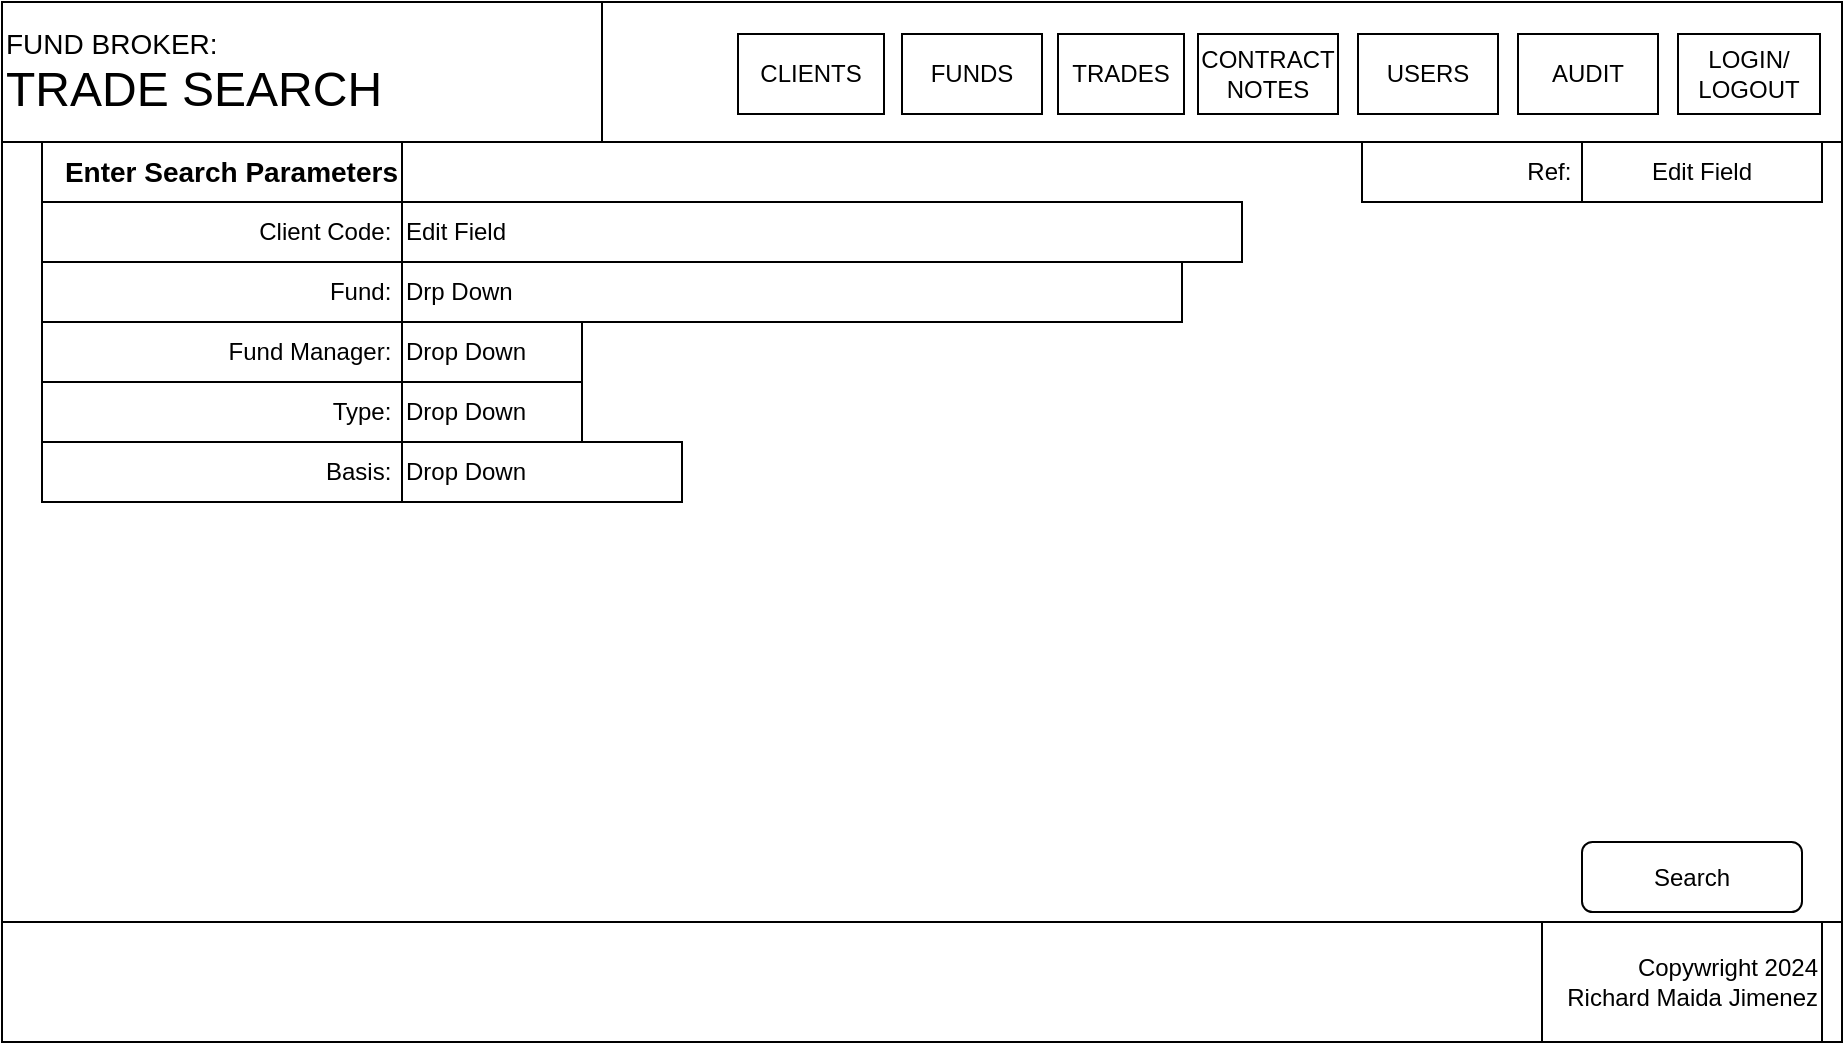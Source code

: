 <mxfile version="25.0.1">
  <diagram name="Page-1" id="ACE_YkRk9gRsmOF9oO3W">
    <mxGraphModel dx="1420" dy="950" grid="1" gridSize="10" guides="1" tooltips="1" connect="1" arrows="1" fold="1" page="1" pageScale="1" pageWidth="1100" pageHeight="850" math="0" shadow="0">
      <root>
        <mxCell id="0" />
        <mxCell id="1" parent="0" />
        <mxCell id="u0GYLq39sxuuFqXlyobT-2" value="&lt;span style=&quot;color: rgba(0, 0, 0, 0); font-family: monospace; font-size: 0px; text-align: start; text-wrap: nowrap;&quot;&gt;%3CmxGraphModel%3E%3Croot%3E%3CmxCell%20id%3D%220%22%2F%3E%3CmxCell%20id%3D%221%22%20parent%3D%220%22%2F%3E%3CmxCell%20id%3D%222%22%20value%3D%22Edit%20Field%22%20style%3D%22rounded%3D0%3BwhiteSpace%3Dwrap%3Bhtml%3D1%3Balign%3Dleft%3B%22%20vertex%3D%221%22%20parent%3D%221%22%3E%3CmxGeometry%20x%3D%22280%22%20y%3D%22210%22%20width%3D%22390%22%20height%3D%2230%22%20as%3D%22geometry%22%2F%3E%3C%2FmxCell%3E%3C%2Froot%3E%3C%2FmxGraphModel%3E&lt;/span&gt;" style="rounded=0;whiteSpace=wrap;html=1;" parent="1" vertex="1">
          <mxGeometry x="80" y="80" width="920" height="520" as="geometry" />
        </mxCell>
        <mxCell id="u0GYLq39sxuuFqXlyobT-3" value="" style="rounded=0;whiteSpace=wrap;html=1;align=left;" parent="1" vertex="1">
          <mxGeometry x="80" y="80" width="920" height="70" as="geometry" />
        </mxCell>
        <mxCell id="u0GYLq39sxuuFqXlyobT-8" value="" style="rounded=0;whiteSpace=wrap;html=1;align=right;" parent="1" vertex="1">
          <mxGeometry x="80" y="540" width="920" height="60" as="geometry" />
        </mxCell>
        <mxCell id="u0GYLq39sxuuFqXlyobT-9" value="&lt;span style=&quot;&quot;&gt;Copywright 2024&lt;/span&gt;&lt;div style=&quot;&quot;&gt;&amp;nbsp;Richard Maida Jimenez&lt;/div&gt;" style="rounded=0;whiteSpace=wrap;html=1;align=right;" parent="1" vertex="1">
          <mxGeometry x="850" y="540" width="140" height="60" as="geometry" />
        </mxCell>
        <mxCell id="u0GYLq39sxuuFqXlyobT-13" value="&lt;font style=&quot;font-size: 14px;&quot;&gt;FUND BROKER:&lt;/font&gt;&lt;div&gt;&lt;span style=&quot;font-size: 24px; background-color: initial;&quot;&gt;TRADE SEARCH&lt;/span&gt;&lt;/div&gt;" style="rounded=0;whiteSpace=wrap;html=1;align=left;" parent="1" vertex="1">
          <mxGeometry x="80" y="80" width="300" height="70" as="geometry" />
        </mxCell>
        <mxCell id="u0GYLq39sxuuFqXlyobT-15" value="Ref:&amp;nbsp;" style="rounded=0;whiteSpace=wrap;html=1;align=right;" parent="1" vertex="1">
          <mxGeometry x="760" y="150" width="110" height="30" as="geometry" />
        </mxCell>
        <mxCell id="u0GYLq39sxuuFqXlyobT-16" value="&lt;div style=&quot;&quot;&gt;&lt;b style=&quot;background-color: initial;&quot;&gt;&lt;font style=&quot;font-size: 14px;&quot;&gt;Enter Search Parameters&lt;/font&gt;&lt;/b&gt;&lt;/div&gt;" style="rounded=0;whiteSpace=wrap;html=1;align=right;" parent="1" vertex="1">
          <mxGeometry x="100" y="150" width="180" height="30" as="geometry" />
        </mxCell>
        <mxCell id="u0GYLq39sxuuFqXlyobT-18" value="Edit Field" style="rounded=0;whiteSpace=wrap;html=1;" parent="1" vertex="1">
          <mxGeometry x="870" y="150" width="120" height="30" as="geometry" />
        </mxCell>
        <mxCell id="u0GYLq39sxuuFqXlyobT-21" value="Client Code:&amp;nbsp;" style="rounded=0;whiteSpace=wrap;html=1;align=right;" parent="1" vertex="1">
          <mxGeometry x="100" y="180" width="180" height="30" as="geometry" />
        </mxCell>
        <mxCell id="u0GYLq39sxuuFqXlyobT-22" value="Fund:&amp;nbsp;" style="rounded=0;whiteSpace=wrap;html=1;align=right;" parent="1" vertex="1">
          <mxGeometry x="100" y="210" width="180" height="30" as="geometry" />
        </mxCell>
        <mxCell id="u0GYLq39sxuuFqXlyobT-30" value="Basis:&amp;nbsp;" style="rounded=0;whiteSpace=wrap;html=1;align=right;" parent="1" vertex="1">
          <mxGeometry x="100" y="300" width="180" height="30" as="geometry" />
        </mxCell>
        <mxCell id="u0GYLq39sxuuFqXlyobT-31" value="Type:&amp;nbsp;" style="rounded=0;whiteSpace=wrap;html=1;align=right;" parent="1" vertex="1">
          <mxGeometry x="100" y="270" width="180" height="30" as="geometry" />
        </mxCell>
        <mxCell id="u0GYLq39sxuuFqXlyobT-32" value="Fund Manager:&amp;nbsp;" style="rounded=0;whiteSpace=wrap;html=1;align=right;" parent="1" vertex="1">
          <mxGeometry x="100" y="240" width="180" height="30" as="geometry" />
        </mxCell>
        <mxCell id="u0GYLq39sxuuFqXlyobT-33" value="Edit Field" style="rounded=0;whiteSpace=wrap;html=1;align=left;" parent="1" vertex="1">
          <mxGeometry x="280" y="180" width="420" height="30" as="geometry" />
        </mxCell>
        <mxCell id="u0GYLq39sxuuFqXlyobT-34" value="Drp Down" style="rounded=0;whiteSpace=wrap;html=1;align=left;" parent="1" vertex="1">
          <mxGeometry x="280" y="210" width="390" height="30" as="geometry" />
        </mxCell>
        <mxCell id="u0GYLq39sxuuFqXlyobT-36" value="Drop Down" style="rounded=0;whiteSpace=wrap;html=1;align=left;" parent="1" vertex="1">
          <mxGeometry x="280" y="240" width="90" height="30" as="geometry" />
        </mxCell>
        <mxCell id="u0GYLq39sxuuFqXlyobT-42" value="Drop Down" style="rounded=0;whiteSpace=wrap;html=1;align=left;" parent="1" vertex="1">
          <mxGeometry x="280" y="270" width="90" height="30" as="geometry" />
        </mxCell>
        <mxCell id="u0GYLq39sxuuFqXlyobT-44" value="Drop Down" style="rounded=0;whiteSpace=wrap;html=1;align=left;" parent="1" vertex="1">
          <mxGeometry x="280" y="300" width="140" height="30" as="geometry" />
        </mxCell>
        <mxCell id="u0GYLq39sxuuFqXlyobT-50" value="Search" style="rounded=1;whiteSpace=wrap;html=1;" parent="1" vertex="1">
          <mxGeometry x="870" y="500" width="110" height="35" as="geometry" />
        </mxCell>
        <mxCell id="uQ_-GIbBy1_XkE2TbZVe-1" value="LOGIN/&lt;div&gt;LOGOUT&lt;/div&gt;" style="rounded=0;whiteSpace=wrap;html=1;" parent="1" vertex="1">
          <mxGeometry x="918" y="96" width="71" height="40" as="geometry" />
        </mxCell>
        <mxCell id="uQ_-GIbBy1_XkE2TbZVe-2" value="CLIENTS" style="rounded=0;whiteSpace=wrap;html=1;" parent="1" vertex="1">
          <mxGeometry x="448" y="96" width="73" height="40" as="geometry" />
        </mxCell>
        <mxCell id="uQ_-GIbBy1_XkE2TbZVe-3" value="FUNDS" style="rounded=0;whiteSpace=wrap;html=1;" parent="1" vertex="1">
          <mxGeometry x="530" y="96" width="70" height="40" as="geometry" />
        </mxCell>
        <mxCell id="uQ_-GIbBy1_XkE2TbZVe-4" value="TRADES" style="rounded=0;whiteSpace=wrap;html=1;" parent="1" vertex="1">
          <mxGeometry x="608" y="96" width="63" height="40" as="geometry" />
        </mxCell>
        <mxCell id="uQ_-GIbBy1_XkE2TbZVe-5" value="CONTRACT&lt;div&gt;NOTES&lt;/div&gt;" style="rounded=0;whiteSpace=wrap;html=1;" parent="1" vertex="1">
          <mxGeometry x="678" y="96" width="70" height="40" as="geometry" />
        </mxCell>
        <mxCell id="uQ_-GIbBy1_XkE2TbZVe-6" value="USERS" style="rounded=0;whiteSpace=wrap;html=1;" parent="1" vertex="1">
          <mxGeometry x="758" y="96" width="70" height="40" as="geometry" />
        </mxCell>
        <mxCell id="uQ_-GIbBy1_XkE2TbZVe-7" value="AUDIT" style="rounded=0;whiteSpace=wrap;html=1;" parent="1" vertex="1">
          <mxGeometry x="838" y="96" width="70" height="40" as="geometry" />
        </mxCell>
      </root>
    </mxGraphModel>
  </diagram>
</mxfile>
